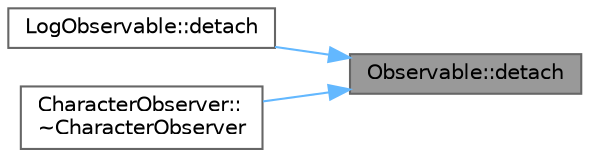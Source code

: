 digraph "Observable::detach"
{
 // LATEX_PDF_SIZE
  bgcolor="transparent";
  edge [fontname=Helvetica,fontsize=10,labelfontname=Helvetica,labelfontsize=10];
  node [fontname=Helvetica,fontsize=10,shape=box,height=0.2,width=0.4];
  rankdir="RL";
  Node1 [id="Node000001",label="Observable::detach",height=0.2,width=0.4,color="gray40", fillcolor="grey60", style="filled", fontcolor="black",tooltip="Detaches an observer from the Observable object."];
  Node1 -> Node2 [id="edge1_Node000001_Node000002",dir="back",color="steelblue1",style="solid",tooltip=" "];
  Node2 [id="Node000002",label="LogObservable::detach",height=0.2,width=0.4,color="grey40", fillcolor="white", style="filled",URL="$class_log_observable.html#aa9b1faaf2b3d125d4c1ea82baa8208b9",tooltip="Detaches an Observer from the LogObservable. This function overrides the detach() function in the bas..."];
  Node1 -> Node3 [id="edge2_Node000001_Node000003",dir="back",color="steelblue1",style="solid",tooltip=" "];
  Node3 [id="Node000003",label="CharacterObserver::\l~CharacterObserver",height=0.2,width=0.4,color="grey40", fillcolor="white", style="filled",URL="$class_character_observer.html#ab8b153a2d401c14ec26c34437a39232f",tooltip=" "];
}
